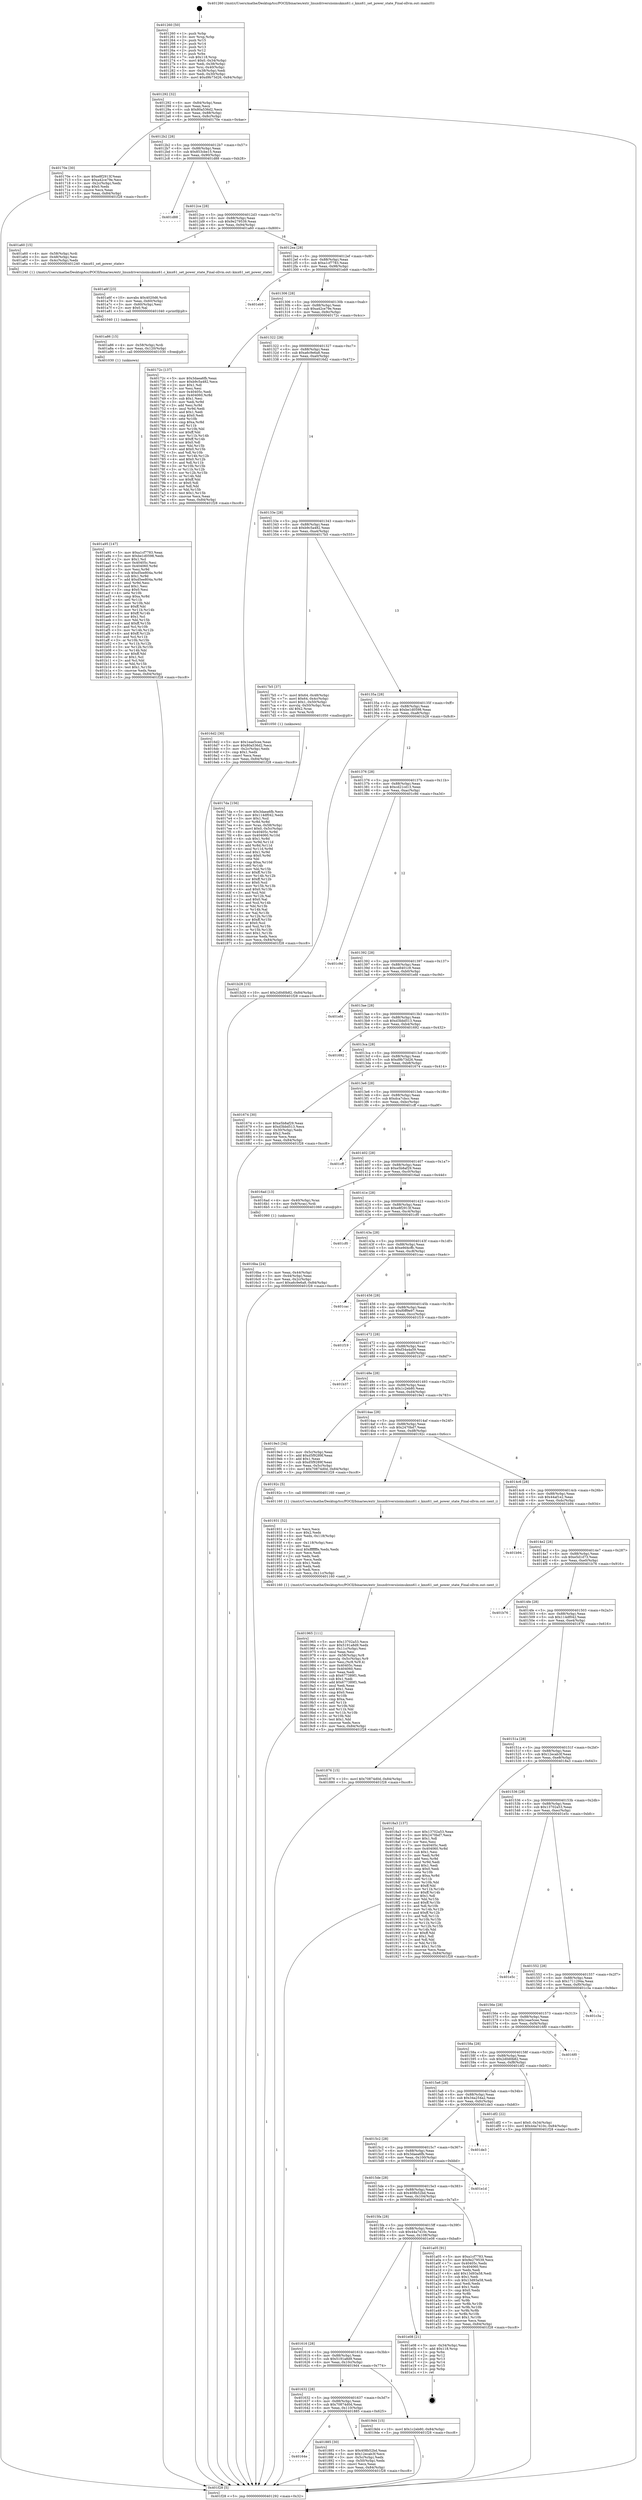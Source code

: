 digraph "0x401260" {
  label = "0x401260 (/mnt/c/Users/mathe/Desktop/tcc/POCII/binaries/extr_linuxdriversiioimukmx61.c_kmx61_set_power_state_Final-ollvm.out::main(0))"
  labelloc = "t"
  node[shape=record]

  Entry [label="",width=0.3,height=0.3,shape=circle,fillcolor=black,style=filled]
  "0x401292" [label="{
     0x401292 [32]\l
     | [instrs]\l
     &nbsp;&nbsp;0x401292 \<+6\>: mov -0x84(%rbp),%eax\l
     &nbsp;&nbsp;0x401298 \<+2\>: mov %eax,%ecx\l
     &nbsp;&nbsp;0x40129a \<+6\>: sub $0x80a536d2,%ecx\l
     &nbsp;&nbsp;0x4012a0 \<+6\>: mov %eax,-0x88(%rbp)\l
     &nbsp;&nbsp;0x4012a6 \<+6\>: mov %ecx,-0x8c(%rbp)\l
     &nbsp;&nbsp;0x4012ac \<+6\>: je 000000000040170e \<main+0x4ae\>\l
  }"]
  "0x40170e" [label="{
     0x40170e [30]\l
     | [instrs]\l
     &nbsp;&nbsp;0x40170e \<+5\>: mov $0xe8f2913f,%eax\l
     &nbsp;&nbsp;0x401713 \<+5\>: mov $0xa42ce79e,%ecx\l
     &nbsp;&nbsp;0x401718 \<+3\>: mov -0x2c(%rbp),%edx\l
     &nbsp;&nbsp;0x40171b \<+3\>: cmp $0x0,%edx\l
     &nbsp;&nbsp;0x40171e \<+3\>: cmove %ecx,%eax\l
     &nbsp;&nbsp;0x401721 \<+6\>: mov %eax,-0x84(%rbp)\l
     &nbsp;&nbsp;0x401727 \<+5\>: jmp 0000000000401f28 \<main+0xcc8\>\l
  }"]
  "0x4012b2" [label="{
     0x4012b2 [28]\l
     | [instrs]\l
     &nbsp;&nbsp;0x4012b2 \<+5\>: jmp 00000000004012b7 \<main+0x57\>\l
     &nbsp;&nbsp;0x4012b7 \<+6\>: mov -0x88(%rbp),%eax\l
     &nbsp;&nbsp;0x4012bd \<+5\>: sub $0x853cbe15,%eax\l
     &nbsp;&nbsp;0x4012c2 \<+6\>: mov %eax,-0x90(%rbp)\l
     &nbsp;&nbsp;0x4012c8 \<+6\>: je 0000000000401d88 \<main+0xb28\>\l
  }"]
  Exit [label="",width=0.3,height=0.3,shape=circle,fillcolor=black,style=filled,peripheries=2]
  "0x401d88" [label="{
     0x401d88\l
  }", style=dashed]
  "0x4012ce" [label="{
     0x4012ce [28]\l
     | [instrs]\l
     &nbsp;&nbsp;0x4012ce \<+5\>: jmp 00000000004012d3 \<main+0x73\>\l
     &nbsp;&nbsp;0x4012d3 \<+6\>: mov -0x88(%rbp),%eax\l
     &nbsp;&nbsp;0x4012d9 \<+5\>: sub $0x9e279539,%eax\l
     &nbsp;&nbsp;0x4012de \<+6\>: mov %eax,-0x94(%rbp)\l
     &nbsp;&nbsp;0x4012e4 \<+6\>: je 0000000000401a60 \<main+0x800\>\l
  }"]
  "0x401a95" [label="{
     0x401a95 [147]\l
     | [instrs]\l
     &nbsp;&nbsp;0x401a95 \<+5\>: mov $0xa1cf7783,%eax\l
     &nbsp;&nbsp;0x401a9a \<+5\>: mov $0xbe1d0598,%edx\l
     &nbsp;&nbsp;0x401a9f \<+2\>: mov $0x1,%cl\l
     &nbsp;&nbsp;0x401aa1 \<+7\>: mov 0x40405c,%esi\l
     &nbsp;&nbsp;0x401aa8 \<+8\>: mov 0x404060,%r8d\l
     &nbsp;&nbsp;0x401ab0 \<+3\>: mov %esi,%r9d\l
     &nbsp;&nbsp;0x401ab3 \<+7\>: sub $0xd5ee804a,%r9d\l
     &nbsp;&nbsp;0x401aba \<+4\>: sub $0x1,%r9d\l
     &nbsp;&nbsp;0x401abe \<+7\>: add $0xd5ee804a,%r9d\l
     &nbsp;&nbsp;0x401ac5 \<+4\>: imul %r9d,%esi\l
     &nbsp;&nbsp;0x401ac9 \<+3\>: and $0x1,%esi\l
     &nbsp;&nbsp;0x401acc \<+3\>: cmp $0x0,%esi\l
     &nbsp;&nbsp;0x401acf \<+4\>: sete %r10b\l
     &nbsp;&nbsp;0x401ad3 \<+4\>: cmp $0xa,%r8d\l
     &nbsp;&nbsp;0x401ad7 \<+4\>: setl %r11b\l
     &nbsp;&nbsp;0x401adb \<+3\>: mov %r10b,%bl\l
     &nbsp;&nbsp;0x401ade \<+3\>: xor $0xff,%bl\l
     &nbsp;&nbsp;0x401ae1 \<+3\>: mov %r11b,%r14b\l
     &nbsp;&nbsp;0x401ae4 \<+4\>: xor $0xff,%r14b\l
     &nbsp;&nbsp;0x401ae8 \<+3\>: xor $0x1,%cl\l
     &nbsp;&nbsp;0x401aeb \<+3\>: mov %bl,%r15b\l
     &nbsp;&nbsp;0x401aee \<+4\>: and $0xff,%r15b\l
     &nbsp;&nbsp;0x401af2 \<+3\>: and %cl,%r10b\l
     &nbsp;&nbsp;0x401af5 \<+3\>: mov %r14b,%r12b\l
     &nbsp;&nbsp;0x401af8 \<+4\>: and $0xff,%r12b\l
     &nbsp;&nbsp;0x401afc \<+3\>: and %cl,%r11b\l
     &nbsp;&nbsp;0x401aff \<+3\>: or %r10b,%r15b\l
     &nbsp;&nbsp;0x401b02 \<+3\>: or %r11b,%r12b\l
     &nbsp;&nbsp;0x401b05 \<+3\>: xor %r12b,%r15b\l
     &nbsp;&nbsp;0x401b08 \<+3\>: or %r14b,%bl\l
     &nbsp;&nbsp;0x401b0b \<+3\>: xor $0xff,%bl\l
     &nbsp;&nbsp;0x401b0e \<+3\>: or $0x1,%cl\l
     &nbsp;&nbsp;0x401b11 \<+2\>: and %cl,%bl\l
     &nbsp;&nbsp;0x401b13 \<+3\>: or %bl,%r15b\l
     &nbsp;&nbsp;0x401b16 \<+4\>: test $0x1,%r15b\l
     &nbsp;&nbsp;0x401b1a \<+3\>: cmovne %edx,%eax\l
     &nbsp;&nbsp;0x401b1d \<+6\>: mov %eax,-0x84(%rbp)\l
     &nbsp;&nbsp;0x401b23 \<+5\>: jmp 0000000000401f28 \<main+0xcc8\>\l
  }"]
  "0x401a60" [label="{
     0x401a60 [15]\l
     | [instrs]\l
     &nbsp;&nbsp;0x401a60 \<+4\>: mov -0x58(%rbp),%rdi\l
     &nbsp;&nbsp;0x401a64 \<+3\>: mov -0x48(%rbp),%esi\l
     &nbsp;&nbsp;0x401a67 \<+3\>: mov -0x4c(%rbp),%edx\l
     &nbsp;&nbsp;0x401a6a \<+5\>: call 0000000000401240 \<kmx61_set_power_state\>\l
     | [calls]\l
     &nbsp;&nbsp;0x401240 \{1\} (/mnt/c/Users/mathe/Desktop/tcc/POCII/binaries/extr_linuxdriversiioimukmx61.c_kmx61_set_power_state_Final-ollvm.out::kmx61_set_power_state)\l
  }"]
  "0x4012ea" [label="{
     0x4012ea [28]\l
     | [instrs]\l
     &nbsp;&nbsp;0x4012ea \<+5\>: jmp 00000000004012ef \<main+0x8f\>\l
     &nbsp;&nbsp;0x4012ef \<+6\>: mov -0x88(%rbp),%eax\l
     &nbsp;&nbsp;0x4012f5 \<+5\>: sub $0xa1cf7783,%eax\l
     &nbsp;&nbsp;0x4012fa \<+6\>: mov %eax,-0x98(%rbp)\l
     &nbsp;&nbsp;0x401300 \<+6\>: je 0000000000401eb9 \<main+0xc59\>\l
  }"]
  "0x401a86" [label="{
     0x401a86 [15]\l
     | [instrs]\l
     &nbsp;&nbsp;0x401a86 \<+4\>: mov -0x58(%rbp),%rdi\l
     &nbsp;&nbsp;0x401a8a \<+6\>: mov %eax,-0x120(%rbp)\l
     &nbsp;&nbsp;0x401a90 \<+5\>: call 0000000000401030 \<free@plt\>\l
     | [calls]\l
     &nbsp;&nbsp;0x401030 \{1\} (unknown)\l
  }"]
  "0x401eb9" [label="{
     0x401eb9\l
  }", style=dashed]
  "0x401306" [label="{
     0x401306 [28]\l
     | [instrs]\l
     &nbsp;&nbsp;0x401306 \<+5\>: jmp 000000000040130b \<main+0xab\>\l
     &nbsp;&nbsp;0x40130b \<+6\>: mov -0x88(%rbp),%eax\l
     &nbsp;&nbsp;0x401311 \<+5\>: sub $0xa42ce79e,%eax\l
     &nbsp;&nbsp;0x401316 \<+6\>: mov %eax,-0x9c(%rbp)\l
     &nbsp;&nbsp;0x40131c \<+6\>: je 000000000040172c \<main+0x4cc\>\l
  }"]
  "0x401a6f" [label="{
     0x401a6f [23]\l
     | [instrs]\l
     &nbsp;&nbsp;0x401a6f \<+10\>: movabs $0x4020d6,%rdi\l
     &nbsp;&nbsp;0x401a79 \<+3\>: mov %eax,-0x60(%rbp)\l
     &nbsp;&nbsp;0x401a7c \<+3\>: mov -0x60(%rbp),%esi\l
     &nbsp;&nbsp;0x401a7f \<+2\>: mov $0x0,%al\l
     &nbsp;&nbsp;0x401a81 \<+5\>: call 0000000000401040 \<printf@plt\>\l
     | [calls]\l
     &nbsp;&nbsp;0x401040 \{1\} (unknown)\l
  }"]
  "0x40172c" [label="{
     0x40172c [137]\l
     | [instrs]\l
     &nbsp;&nbsp;0x40172c \<+5\>: mov $0x3daea6fb,%eax\l
     &nbsp;&nbsp;0x401731 \<+5\>: mov $0xb9c5a482,%ecx\l
     &nbsp;&nbsp;0x401736 \<+2\>: mov $0x1,%dl\l
     &nbsp;&nbsp;0x401738 \<+2\>: xor %esi,%esi\l
     &nbsp;&nbsp;0x40173a \<+7\>: mov 0x40405c,%edi\l
     &nbsp;&nbsp;0x401741 \<+8\>: mov 0x404060,%r8d\l
     &nbsp;&nbsp;0x401749 \<+3\>: sub $0x1,%esi\l
     &nbsp;&nbsp;0x40174c \<+3\>: mov %edi,%r9d\l
     &nbsp;&nbsp;0x40174f \<+3\>: add %esi,%r9d\l
     &nbsp;&nbsp;0x401752 \<+4\>: imul %r9d,%edi\l
     &nbsp;&nbsp;0x401756 \<+3\>: and $0x1,%edi\l
     &nbsp;&nbsp;0x401759 \<+3\>: cmp $0x0,%edi\l
     &nbsp;&nbsp;0x40175c \<+4\>: sete %r10b\l
     &nbsp;&nbsp;0x401760 \<+4\>: cmp $0xa,%r8d\l
     &nbsp;&nbsp;0x401764 \<+4\>: setl %r11b\l
     &nbsp;&nbsp;0x401768 \<+3\>: mov %r10b,%bl\l
     &nbsp;&nbsp;0x40176b \<+3\>: xor $0xff,%bl\l
     &nbsp;&nbsp;0x40176e \<+3\>: mov %r11b,%r14b\l
     &nbsp;&nbsp;0x401771 \<+4\>: xor $0xff,%r14b\l
     &nbsp;&nbsp;0x401775 \<+3\>: xor $0x0,%dl\l
     &nbsp;&nbsp;0x401778 \<+3\>: mov %bl,%r15b\l
     &nbsp;&nbsp;0x40177b \<+4\>: and $0x0,%r15b\l
     &nbsp;&nbsp;0x40177f \<+3\>: and %dl,%r10b\l
     &nbsp;&nbsp;0x401782 \<+3\>: mov %r14b,%r12b\l
     &nbsp;&nbsp;0x401785 \<+4\>: and $0x0,%r12b\l
     &nbsp;&nbsp;0x401789 \<+3\>: and %dl,%r11b\l
     &nbsp;&nbsp;0x40178c \<+3\>: or %r10b,%r15b\l
     &nbsp;&nbsp;0x40178f \<+3\>: or %r11b,%r12b\l
     &nbsp;&nbsp;0x401792 \<+3\>: xor %r12b,%r15b\l
     &nbsp;&nbsp;0x401795 \<+3\>: or %r14b,%bl\l
     &nbsp;&nbsp;0x401798 \<+3\>: xor $0xff,%bl\l
     &nbsp;&nbsp;0x40179b \<+3\>: or $0x0,%dl\l
     &nbsp;&nbsp;0x40179e \<+2\>: and %dl,%bl\l
     &nbsp;&nbsp;0x4017a0 \<+3\>: or %bl,%r15b\l
     &nbsp;&nbsp;0x4017a3 \<+4\>: test $0x1,%r15b\l
     &nbsp;&nbsp;0x4017a7 \<+3\>: cmovne %ecx,%eax\l
     &nbsp;&nbsp;0x4017aa \<+6\>: mov %eax,-0x84(%rbp)\l
     &nbsp;&nbsp;0x4017b0 \<+5\>: jmp 0000000000401f28 \<main+0xcc8\>\l
  }"]
  "0x401322" [label="{
     0x401322 [28]\l
     | [instrs]\l
     &nbsp;&nbsp;0x401322 \<+5\>: jmp 0000000000401327 \<main+0xc7\>\l
     &nbsp;&nbsp;0x401327 \<+6\>: mov -0x88(%rbp),%eax\l
     &nbsp;&nbsp;0x40132d \<+5\>: sub $0xa6c9e6a8,%eax\l
     &nbsp;&nbsp;0x401332 \<+6\>: mov %eax,-0xa0(%rbp)\l
     &nbsp;&nbsp;0x401338 \<+6\>: je 00000000004016d2 \<main+0x472\>\l
  }"]
  "0x401965" [label="{
     0x401965 [111]\l
     | [instrs]\l
     &nbsp;&nbsp;0x401965 \<+5\>: mov $0x13702a53,%ecx\l
     &nbsp;&nbsp;0x40196a \<+5\>: mov $0x5191a8d9,%edx\l
     &nbsp;&nbsp;0x40196f \<+6\>: mov -0x11c(%rbp),%esi\l
     &nbsp;&nbsp;0x401975 \<+3\>: imul %eax,%esi\l
     &nbsp;&nbsp;0x401978 \<+4\>: mov -0x58(%rbp),%r8\l
     &nbsp;&nbsp;0x40197c \<+4\>: movslq -0x5c(%rbp),%r9\l
     &nbsp;&nbsp;0x401980 \<+4\>: mov %esi,(%r8,%r9,4)\l
     &nbsp;&nbsp;0x401984 \<+7\>: mov 0x40405c,%eax\l
     &nbsp;&nbsp;0x40198b \<+7\>: mov 0x404060,%esi\l
     &nbsp;&nbsp;0x401992 \<+2\>: mov %eax,%edi\l
     &nbsp;&nbsp;0x401994 \<+6\>: sub $0x677389f1,%edi\l
     &nbsp;&nbsp;0x40199a \<+3\>: sub $0x1,%edi\l
     &nbsp;&nbsp;0x40199d \<+6\>: add $0x677389f1,%edi\l
     &nbsp;&nbsp;0x4019a3 \<+3\>: imul %edi,%eax\l
     &nbsp;&nbsp;0x4019a6 \<+3\>: and $0x1,%eax\l
     &nbsp;&nbsp;0x4019a9 \<+3\>: cmp $0x0,%eax\l
     &nbsp;&nbsp;0x4019ac \<+4\>: sete %r10b\l
     &nbsp;&nbsp;0x4019b0 \<+3\>: cmp $0xa,%esi\l
     &nbsp;&nbsp;0x4019b3 \<+4\>: setl %r11b\l
     &nbsp;&nbsp;0x4019b7 \<+3\>: mov %r10b,%bl\l
     &nbsp;&nbsp;0x4019ba \<+3\>: and %r11b,%bl\l
     &nbsp;&nbsp;0x4019bd \<+3\>: xor %r11b,%r10b\l
     &nbsp;&nbsp;0x4019c0 \<+3\>: or %r10b,%bl\l
     &nbsp;&nbsp;0x4019c3 \<+3\>: test $0x1,%bl\l
     &nbsp;&nbsp;0x4019c6 \<+3\>: cmovne %edx,%ecx\l
     &nbsp;&nbsp;0x4019c9 \<+6\>: mov %ecx,-0x84(%rbp)\l
     &nbsp;&nbsp;0x4019cf \<+5\>: jmp 0000000000401f28 \<main+0xcc8\>\l
  }"]
  "0x4016d2" [label="{
     0x4016d2 [30]\l
     | [instrs]\l
     &nbsp;&nbsp;0x4016d2 \<+5\>: mov $0x1eae5cee,%eax\l
     &nbsp;&nbsp;0x4016d7 \<+5\>: mov $0x80a536d2,%ecx\l
     &nbsp;&nbsp;0x4016dc \<+3\>: mov -0x2c(%rbp),%edx\l
     &nbsp;&nbsp;0x4016df \<+3\>: cmp $0x1,%edx\l
     &nbsp;&nbsp;0x4016e2 \<+3\>: cmovl %ecx,%eax\l
     &nbsp;&nbsp;0x4016e5 \<+6\>: mov %eax,-0x84(%rbp)\l
     &nbsp;&nbsp;0x4016eb \<+5\>: jmp 0000000000401f28 \<main+0xcc8\>\l
  }"]
  "0x40133e" [label="{
     0x40133e [28]\l
     | [instrs]\l
     &nbsp;&nbsp;0x40133e \<+5\>: jmp 0000000000401343 \<main+0xe3\>\l
     &nbsp;&nbsp;0x401343 \<+6\>: mov -0x88(%rbp),%eax\l
     &nbsp;&nbsp;0x401349 \<+5\>: sub $0xb9c5a482,%eax\l
     &nbsp;&nbsp;0x40134e \<+6\>: mov %eax,-0xa4(%rbp)\l
     &nbsp;&nbsp;0x401354 \<+6\>: je 00000000004017b5 \<main+0x555\>\l
  }"]
  "0x401931" [label="{
     0x401931 [52]\l
     | [instrs]\l
     &nbsp;&nbsp;0x401931 \<+2\>: xor %ecx,%ecx\l
     &nbsp;&nbsp;0x401933 \<+5\>: mov $0x2,%edx\l
     &nbsp;&nbsp;0x401938 \<+6\>: mov %edx,-0x118(%rbp)\l
     &nbsp;&nbsp;0x40193e \<+1\>: cltd\l
     &nbsp;&nbsp;0x40193f \<+6\>: mov -0x118(%rbp),%esi\l
     &nbsp;&nbsp;0x401945 \<+2\>: idiv %esi\l
     &nbsp;&nbsp;0x401947 \<+6\>: imul $0xfffffffe,%edx,%edx\l
     &nbsp;&nbsp;0x40194d \<+2\>: mov %ecx,%edi\l
     &nbsp;&nbsp;0x40194f \<+2\>: sub %edx,%edi\l
     &nbsp;&nbsp;0x401951 \<+2\>: mov %ecx,%edx\l
     &nbsp;&nbsp;0x401953 \<+3\>: sub $0x1,%edx\l
     &nbsp;&nbsp;0x401956 \<+2\>: add %edx,%edi\l
     &nbsp;&nbsp;0x401958 \<+2\>: sub %edi,%ecx\l
     &nbsp;&nbsp;0x40195a \<+6\>: mov %ecx,-0x11c(%rbp)\l
     &nbsp;&nbsp;0x401960 \<+5\>: call 0000000000401160 \<next_i\>\l
     | [calls]\l
     &nbsp;&nbsp;0x401160 \{1\} (/mnt/c/Users/mathe/Desktop/tcc/POCII/binaries/extr_linuxdriversiioimukmx61.c_kmx61_set_power_state_Final-ollvm.out::next_i)\l
  }"]
  "0x4017b5" [label="{
     0x4017b5 [37]\l
     | [instrs]\l
     &nbsp;&nbsp;0x4017b5 \<+7\>: movl $0x64,-0x48(%rbp)\l
     &nbsp;&nbsp;0x4017bc \<+7\>: movl $0x64,-0x4c(%rbp)\l
     &nbsp;&nbsp;0x4017c3 \<+7\>: movl $0x1,-0x50(%rbp)\l
     &nbsp;&nbsp;0x4017ca \<+4\>: movslq -0x50(%rbp),%rax\l
     &nbsp;&nbsp;0x4017ce \<+4\>: shl $0x2,%rax\l
     &nbsp;&nbsp;0x4017d2 \<+3\>: mov %rax,%rdi\l
     &nbsp;&nbsp;0x4017d5 \<+5\>: call 0000000000401050 \<malloc@plt\>\l
     | [calls]\l
     &nbsp;&nbsp;0x401050 \{1\} (unknown)\l
  }"]
  "0x40135a" [label="{
     0x40135a [28]\l
     | [instrs]\l
     &nbsp;&nbsp;0x40135a \<+5\>: jmp 000000000040135f \<main+0xff\>\l
     &nbsp;&nbsp;0x40135f \<+6\>: mov -0x88(%rbp),%eax\l
     &nbsp;&nbsp;0x401365 \<+5\>: sub $0xbe1d0598,%eax\l
     &nbsp;&nbsp;0x40136a \<+6\>: mov %eax,-0xa8(%rbp)\l
     &nbsp;&nbsp;0x401370 \<+6\>: je 0000000000401b28 \<main+0x8c8\>\l
  }"]
  "0x40164e" [label="{
     0x40164e\l
  }", style=dashed]
  "0x401b28" [label="{
     0x401b28 [15]\l
     | [instrs]\l
     &nbsp;&nbsp;0x401b28 \<+10\>: movl $0x2d0d0b82,-0x84(%rbp)\l
     &nbsp;&nbsp;0x401b32 \<+5\>: jmp 0000000000401f28 \<main+0xcc8\>\l
  }"]
  "0x401376" [label="{
     0x401376 [28]\l
     | [instrs]\l
     &nbsp;&nbsp;0x401376 \<+5\>: jmp 000000000040137b \<main+0x11b\>\l
     &nbsp;&nbsp;0x40137b \<+6\>: mov -0x88(%rbp),%eax\l
     &nbsp;&nbsp;0x401381 \<+5\>: sub $0xcd21cd13,%eax\l
     &nbsp;&nbsp;0x401386 \<+6\>: mov %eax,-0xac(%rbp)\l
     &nbsp;&nbsp;0x40138c \<+6\>: je 0000000000401c9d \<main+0xa3d\>\l
  }"]
  "0x401885" [label="{
     0x401885 [30]\l
     | [instrs]\l
     &nbsp;&nbsp;0x401885 \<+5\>: mov $0x408b52bd,%eax\l
     &nbsp;&nbsp;0x40188a \<+5\>: mov $0x12ecab3f,%ecx\l
     &nbsp;&nbsp;0x40188f \<+3\>: mov -0x5c(%rbp),%edx\l
     &nbsp;&nbsp;0x401892 \<+3\>: cmp -0x50(%rbp),%edx\l
     &nbsp;&nbsp;0x401895 \<+3\>: cmovl %ecx,%eax\l
     &nbsp;&nbsp;0x401898 \<+6\>: mov %eax,-0x84(%rbp)\l
     &nbsp;&nbsp;0x40189e \<+5\>: jmp 0000000000401f28 \<main+0xcc8\>\l
  }"]
  "0x401c9d" [label="{
     0x401c9d\l
  }", style=dashed]
  "0x401392" [label="{
     0x401392 [28]\l
     | [instrs]\l
     &nbsp;&nbsp;0x401392 \<+5\>: jmp 0000000000401397 \<main+0x137\>\l
     &nbsp;&nbsp;0x401397 \<+6\>: mov -0x88(%rbp),%eax\l
     &nbsp;&nbsp;0x40139d \<+5\>: sub $0xce8401c9,%eax\l
     &nbsp;&nbsp;0x4013a2 \<+6\>: mov %eax,-0xb0(%rbp)\l
     &nbsp;&nbsp;0x4013a8 \<+6\>: je 0000000000401efd \<main+0xc9d\>\l
  }"]
  "0x401632" [label="{
     0x401632 [28]\l
     | [instrs]\l
     &nbsp;&nbsp;0x401632 \<+5\>: jmp 0000000000401637 \<main+0x3d7\>\l
     &nbsp;&nbsp;0x401637 \<+6\>: mov -0x88(%rbp),%eax\l
     &nbsp;&nbsp;0x40163d \<+5\>: sub $0x70874d0d,%eax\l
     &nbsp;&nbsp;0x401642 \<+6\>: mov %eax,-0x110(%rbp)\l
     &nbsp;&nbsp;0x401648 \<+6\>: je 0000000000401885 \<main+0x625\>\l
  }"]
  "0x401efd" [label="{
     0x401efd\l
  }", style=dashed]
  "0x4013ae" [label="{
     0x4013ae [28]\l
     | [instrs]\l
     &nbsp;&nbsp;0x4013ae \<+5\>: jmp 00000000004013b3 \<main+0x153\>\l
     &nbsp;&nbsp;0x4013b3 \<+6\>: mov -0x88(%rbp),%eax\l
     &nbsp;&nbsp;0x4013b9 \<+5\>: sub $0xd3bbd513,%eax\l
     &nbsp;&nbsp;0x4013be \<+6\>: mov %eax,-0xb4(%rbp)\l
     &nbsp;&nbsp;0x4013c4 \<+6\>: je 0000000000401692 \<main+0x432\>\l
  }"]
  "0x4019d4" [label="{
     0x4019d4 [15]\l
     | [instrs]\l
     &nbsp;&nbsp;0x4019d4 \<+10\>: movl $0x1c2eb80,-0x84(%rbp)\l
     &nbsp;&nbsp;0x4019de \<+5\>: jmp 0000000000401f28 \<main+0xcc8\>\l
  }"]
  "0x401692" [label="{
     0x401692\l
  }", style=dashed]
  "0x4013ca" [label="{
     0x4013ca [28]\l
     | [instrs]\l
     &nbsp;&nbsp;0x4013ca \<+5\>: jmp 00000000004013cf \<main+0x16f\>\l
     &nbsp;&nbsp;0x4013cf \<+6\>: mov -0x88(%rbp),%eax\l
     &nbsp;&nbsp;0x4013d5 \<+5\>: sub $0xd9b73d26,%eax\l
     &nbsp;&nbsp;0x4013da \<+6\>: mov %eax,-0xb8(%rbp)\l
     &nbsp;&nbsp;0x4013e0 \<+6\>: je 0000000000401674 \<main+0x414\>\l
  }"]
  "0x401616" [label="{
     0x401616 [28]\l
     | [instrs]\l
     &nbsp;&nbsp;0x401616 \<+5\>: jmp 000000000040161b \<main+0x3bb\>\l
     &nbsp;&nbsp;0x40161b \<+6\>: mov -0x88(%rbp),%eax\l
     &nbsp;&nbsp;0x401621 \<+5\>: sub $0x5191a8d9,%eax\l
     &nbsp;&nbsp;0x401626 \<+6\>: mov %eax,-0x10c(%rbp)\l
     &nbsp;&nbsp;0x40162c \<+6\>: je 00000000004019d4 \<main+0x774\>\l
  }"]
  "0x401674" [label="{
     0x401674 [30]\l
     | [instrs]\l
     &nbsp;&nbsp;0x401674 \<+5\>: mov $0xe5b8af29,%eax\l
     &nbsp;&nbsp;0x401679 \<+5\>: mov $0xd3bbd513,%ecx\l
     &nbsp;&nbsp;0x40167e \<+3\>: mov -0x30(%rbp),%edx\l
     &nbsp;&nbsp;0x401681 \<+3\>: cmp $0x2,%edx\l
     &nbsp;&nbsp;0x401684 \<+3\>: cmovne %ecx,%eax\l
     &nbsp;&nbsp;0x401687 \<+6\>: mov %eax,-0x84(%rbp)\l
     &nbsp;&nbsp;0x40168d \<+5\>: jmp 0000000000401f28 \<main+0xcc8\>\l
  }"]
  "0x4013e6" [label="{
     0x4013e6 [28]\l
     | [instrs]\l
     &nbsp;&nbsp;0x4013e6 \<+5\>: jmp 00000000004013eb \<main+0x18b\>\l
     &nbsp;&nbsp;0x4013eb \<+6\>: mov -0x88(%rbp),%eax\l
     &nbsp;&nbsp;0x4013f1 \<+5\>: sub $0xdca7cbcc,%eax\l
     &nbsp;&nbsp;0x4013f6 \<+6\>: mov %eax,-0xbc(%rbp)\l
     &nbsp;&nbsp;0x4013fc \<+6\>: je 0000000000401cff \<main+0xa9f\>\l
  }"]
  "0x401f28" [label="{
     0x401f28 [5]\l
     | [instrs]\l
     &nbsp;&nbsp;0x401f28 \<+5\>: jmp 0000000000401292 \<main+0x32\>\l
  }"]
  "0x401260" [label="{
     0x401260 [50]\l
     | [instrs]\l
     &nbsp;&nbsp;0x401260 \<+1\>: push %rbp\l
     &nbsp;&nbsp;0x401261 \<+3\>: mov %rsp,%rbp\l
     &nbsp;&nbsp;0x401264 \<+2\>: push %r15\l
     &nbsp;&nbsp;0x401266 \<+2\>: push %r14\l
     &nbsp;&nbsp;0x401268 \<+2\>: push %r13\l
     &nbsp;&nbsp;0x40126a \<+2\>: push %r12\l
     &nbsp;&nbsp;0x40126c \<+1\>: push %rbx\l
     &nbsp;&nbsp;0x40126d \<+7\>: sub $0x118,%rsp\l
     &nbsp;&nbsp;0x401274 \<+7\>: movl $0x0,-0x34(%rbp)\l
     &nbsp;&nbsp;0x40127b \<+3\>: mov %edi,-0x38(%rbp)\l
     &nbsp;&nbsp;0x40127e \<+4\>: mov %rsi,-0x40(%rbp)\l
     &nbsp;&nbsp;0x401282 \<+3\>: mov -0x38(%rbp),%edi\l
     &nbsp;&nbsp;0x401285 \<+3\>: mov %edi,-0x30(%rbp)\l
     &nbsp;&nbsp;0x401288 \<+10\>: movl $0xd9b73d26,-0x84(%rbp)\l
  }"]
  "0x401e08" [label="{
     0x401e08 [21]\l
     | [instrs]\l
     &nbsp;&nbsp;0x401e08 \<+3\>: mov -0x34(%rbp),%eax\l
     &nbsp;&nbsp;0x401e0b \<+7\>: add $0x118,%rsp\l
     &nbsp;&nbsp;0x401e12 \<+1\>: pop %rbx\l
     &nbsp;&nbsp;0x401e13 \<+2\>: pop %r12\l
     &nbsp;&nbsp;0x401e15 \<+2\>: pop %r13\l
     &nbsp;&nbsp;0x401e17 \<+2\>: pop %r14\l
     &nbsp;&nbsp;0x401e19 \<+2\>: pop %r15\l
     &nbsp;&nbsp;0x401e1b \<+1\>: pop %rbp\l
     &nbsp;&nbsp;0x401e1c \<+1\>: ret\l
  }"]
  "0x401cff" [label="{
     0x401cff\l
  }", style=dashed]
  "0x401402" [label="{
     0x401402 [28]\l
     | [instrs]\l
     &nbsp;&nbsp;0x401402 \<+5\>: jmp 0000000000401407 \<main+0x1a7\>\l
     &nbsp;&nbsp;0x401407 \<+6\>: mov -0x88(%rbp),%eax\l
     &nbsp;&nbsp;0x40140d \<+5\>: sub $0xe5b8af29,%eax\l
     &nbsp;&nbsp;0x401412 \<+6\>: mov %eax,-0xc0(%rbp)\l
     &nbsp;&nbsp;0x401418 \<+6\>: je 00000000004016ad \<main+0x44d\>\l
  }"]
  "0x4015fa" [label="{
     0x4015fa [28]\l
     | [instrs]\l
     &nbsp;&nbsp;0x4015fa \<+5\>: jmp 00000000004015ff \<main+0x39f\>\l
     &nbsp;&nbsp;0x4015ff \<+6\>: mov -0x88(%rbp),%eax\l
     &nbsp;&nbsp;0x401605 \<+5\>: sub $0x44a7410c,%eax\l
     &nbsp;&nbsp;0x40160a \<+6\>: mov %eax,-0x108(%rbp)\l
     &nbsp;&nbsp;0x401610 \<+6\>: je 0000000000401e08 \<main+0xba8\>\l
  }"]
  "0x4016ad" [label="{
     0x4016ad [13]\l
     | [instrs]\l
     &nbsp;&nbsp;0x4016ad \<+4\>: mov -0x40(%rbp),%rax\l
     &nbsp;&nbsp;0x4016b1 \<+4\>: mov 0x8(%rax),%rdi\l
     &nbsp;&nbsp;0x4016b5 \<+5\>: call 0000000000401060 \<atoi@plt\>\l
     | [calls]\l
     &nbsp;&nbsp;0x401060 \{1\} (unknown)\l
  }"]
  "0x40141e" [label="{
     0x40141e [28]\l
     | [instrs]\l
     &nbsp;&nbsp;0x40141e \<+5\>: jmp 0000000000401423 \<main+0x1c3\>\l
     &nbsp;&nbsp;0x401423 \<+6\>: mov -0x88(%rbp),%eax\l
     &nbsp;&nbsp;0x401429 \<+5\>: sub $0xe8f2913f,%eax\l
     &nbsp;&nbsp;0x40142e \<+6\>: mov %eax,-0xc4(%rbp)\l
     &nbsp;&nbsp;0x401434 \<+6\>: je 0000000000401cf0 \<main+0xa90\>\l
  }"]
  "0x4016ba" [label="{
     0x4016ba [24]\l
     | [instrs]\l
     &nbsp;&nbsp;0x4016ba \<+3\>: mov %eax,-0x44(%rbp)\l
     &nbsp;&nbsp;0x4016bd \<+3\>: mov -0x44(%rbp),%eax\l
     &nbsp;&nbsp;0x4016c0 \<+3\>: mov %eax,-0x2c(%rbp)\l
     &nbsp;&nbsp;0x4016c3 \<+10\>: movl $0xa6c9e6a8,-0x84(%rbp)\l
     &nbsp;&nbsp;0x4016cd \<+5\>: jmp 0000000000401f28 \<main+0xcc8\>\l
  }"]
  "0x4017da" [label="{
     0x4017da [156]\l
     | [instrs]\l
     &nbsp;&nbsp;0x4017da \<+5\>: mov $0x3daea6fb,%ecx\l
     &nbsp;&nbsp;0x4017df \<+5\>: mov $0x114df042,%edx\l
     &nbsp;&nbsp;0x4017e4 \<+3\>: mov $0x1,%sil\l
     &nbsp;&nbsp;0x4017e7 \<+3\>: xor %r8d,%r8d\l
     &nbsp;&nbsp;0x4017ea \<+4\>: mov %rax,-0x58(%rbp)\l
     &nbsp;&nbsp;0x4017ee \<+7\>: movl $0x0,-0x5c(%rbp)\l
     &nbsp;&nbsp;0x4017f5 \<+8\>: mov 0x40405c,%r9d\l
     &nbsp;&nbsp;0x4017fd \<+8\>: mov 0x404060,%r10d\l
     &nbsp;&nbsp;0x401805 \<+4\>: sub $0x1,%r8d\l
     &nbsp;&nbsp;0x401809 \<+3\>: mov %r9d,%r11d\l
     &nbsp;&nbsp;0x40180c \<+3\>: add %r8d,%r11d\l
     &nbsp;&nbsp;0x40180f \<+4\>: imul %r11d,%r9d\l
     &nbsp;&nbsp;0x401813 \<+4\>: and $0x1,%r9d\l
     &nbsp;&nbsp;0x401817 \<+4\>: cmp $0x0,%r9d\l
     &nbsp;&nbsp;0x40181b \<+3\>: sete %bl\l
     &nbsp;&nbsp;0x40181e \<+4\>: cmp $0xa,%r10d\l
     &nbsp;&nbsp;0x401822 \<+4\>: setl %r14b\l
     &nbsp;&nbsp;0x401826 \<+3\>: mov %bl,%r15b\l
     &nbsp;&nbsp;0x401829 \<+4\>: xor $0xff,%r15b\l
     &nbsp;&nbsp;0x40182d \<+3\>: mov %r14b,%r12b\l
     &nbsp;&nbsp;0x401830 \<+4\>: xor $0xff,%r12b\l
     &nbsp;&nbsp;0x401834 \<+4\>: xor $0x0,%sil\l
     &nbsp;&nbsp;0x401838 \<+3\>: mov %r15b,%r13b\l
     &nbsp;&nbsp;0x40183b \<+4\>: and $0x0,%r13b\l
     &nbsp;&nbsp;0x40183f \<+3\>: and %sil,%bl\l
     &nbsp;&nbsp;0x401842 \<+3\>: mov %r12b,%al\l
     &nbsp;&nbsp;0x401845 \<+2\>: and $0x0,%al\l
     &nbsp;&nbsp;0x401847 \<+3\>: and %sil,%r14b\l
     &nbsp;&nbsp;0x40184a \<+3\>: or %bl,%r13b\l
     &nbsp;&nbsp;0x40184d \<+3\>: or %r14b,%al\l
     &nbsp;&nbsp;0x401850 \<+3\>: xor %al,%r13b\l
     &nbsp;&nbsp;0x401853 \<+3\>: or %r12b,%r15b\l
     &nbsp;&nbsp;0x401856 \<+4\>: xor $0xff,%r15b\l
     &nbsp;&nbsp;0x40185a \<+4\>: or $0x0,%sil\l
     &nbsp;&nbsp;0x40185e \<+3\>: and %sil,%r15b\l
     &nbsp;&nbsp;0x401861 \<+3\>: or %r15b,%r13b\l
     &nbsp;&nbsp;0x401864 \<+4\>: test $0x1,%r13b\l
     &nbsp;&nbsp;0x401868 \<+3\>: cmovne %edx,%ecx\l
     &nbsp;&nbsp;0x40186b \<+6\>: mov %ecx,-0x84(%rbp)\l
     &nbsp;&nbsp;0x401871 \<+5\>: jmp 0000000000401f28 \<main+0xcc8\>\l
  }"]
  "0x401a05" [label="{
     0x401a05 [91]\l
     | [instrs]\l
     &nbsp;&nbsp;0x401a05 \<+5\>: mov $0xa1cf7783,%eax\l
     &nbsp;&nbsp;0x401a0a \<+5\>: mov $0x9e279539,%ecx\l
     &nbsp;&nbsp;0x401a0f \<+7\>: mov 0x40405c,%edx\l
     &nbsp;&nbsp;0x401a16 \<+7\>: mov 0x404060,%esi\l
     &nbsp;&nbsp;0x401a1d \<+2\>: mov %edx,%edi\l
     &nbsp;&nbsp;0x401a1f \<+6\>: add $0x13d93a58,%edi\l
     &nbsp;&nbsp;0x401a25 \<+3\>: sub $0x1,%edi\l
     &nbsp;&nbsp;0x401a28 \<+6\>: sub $0x13d93a58,%edi\l
     &nbsp;&nbsp;0x401a2e \<+3\>: imul %edi,%edx\l
     &nbsp;&nbsp;0x401a31 \<+3\>: and $0x1,%edx\l
     &nbsp;&nbsp;0x401a34 \<+3\>: cmp $0x0,%edx\l
     &nbsp;&nbsp;0x401a37 \<+4\>: sete %r8b\l
     &nbsp;&nbsp;0x401a3b \<+3\>: cmp $0xa,%esi\l
     &nbsp;&nbsp;0x401a3e \<+4\>: setl %r9b\l
     &nbsp;&nbsp;0x401a42 \<+3\>: mov %r8b,%r10b\l
     &nbsp;&nbsp;0x401a45 \<+3\>: and %r9b,%r10b\l
     &nbsp;&nbsp;0x401a48 \<+3\>: xor %r9b,%r8b\l
     &nbsp;&nbsp;0x401a4b \<+3\>: or %r8b,%r10b\l
     &nbsp;&nbsp;0x401a4e \<+4\>: test $0x1,%r10b\l
     &nbsp;&nbsp;0x401a52 \<+3\>: cmovne %ecx,%eax\l
     &nbsp;&nbsp;0x401a55 \<+6\>: mov %eax,-0x84(%rbp)\l
     &nbsp;&nbsp;0x401a5b \<+5\>: jmp 0000000000401f28 \<main+0xcc8\>\l
  }"]
  "0x401cf0" [label="{
     0x401cf0\l
  }", style=dashed]
  "0x40143a" [label="{
     0x40143a [28]\l
     | [instrs]\l
     &nbsp;&nbsp;0x40143a \<+5\>: jmp 000000000040143f \<main+0x1df\>\l
     &nbsp;&nbsp;0x40143f \<+6\>: mov -0x88(%rbp),%eax\l
     &nbsp;&nbsp;0x401445 \<+5\>: sub $0xe9d4cffc,%eax\l
     &nbsp;&nbsp;0x40144a \<+6\>: mov %eax,-0xc8(%rbp)\l
     &nbsp;&nbsp;0x401450 \<+6\>: je 0000000000401cac \<main+0xa4c\>\l
  }"]
  "0x4015de" [label="{
     0x4015de [28]\l
     | [instrs]\l
     &nbsp;&nbsp;0x4015de \<+5\>: jmp 00000000004015e3 \<main+0x383\>\l
     &nbsp;&nbsp;0x4015e3 \<+6\>: mov -0x88(%rbp),%eax\l
     &nbsp;&nbsp;0x4015e9 \<+5\>: sub $0x408b52bd,%eax\l
     &nbsp;&nbsp;0x4015ee \<+6\>: mov %eax,-0x104(%rbp)\l
     &nbsp;&nbsp;0x4015f4 \<+6\>: je 0000000000401a05 \<main+0x7a5\>\l
  }"]
  "0x401cac" [label="{
     0x401cac\l
  }", style=dashed]
  "0x401456" [label="{
     0x401456 [28]\l
     | [instrs]\l
     &nbsp;&nbsp;0x401456 \<+5\>: jmp 000000000040145b \<main+0x1fb\>\l
     &nbsp;&nbsp;0x40145b \<+6\>: mov -0x88(%rbp),%eax\l
     &nbsp;&nbsp;0x401461 \<+5\>: sub $0xf0ff9e97,%eax\l
     &nbsp;&nbsp;0x401466 \<+6\>: mov %eax,-0xcc(%rbp)\l
     &nbsp;&nbsp;0x40146c \<+6\>: je 0000000000401f19 \<main+0xcb9\>\l
  }"]
  "0x401e1d" [label="{
     0x401e1d\l
  }", style=dashed]
  "0x401f19" [label="{
     0x401f19\l
  }", style=dashed]
  "0x401472" [label="{
     0x401472 [28]\l
     | [instrs]\l
     &nbsp;&nbsp;0x401472 \<+5\>: jmp 0000000000401477 \<main+0x217\>\l
     &nbsp;&nbsp;0x401477 \<+6\>: mov -0x88(%rbp),%eax\l
     &nbsp;&nbsp;0x40147d \<+5\>: sub $0xf34a4a59,%eax\l
     &nbsp;&nbsp;0x401482 \<+6\>: mov %eax,-0xd0(%rbp)\l
     &nbsp;&nbsp;0x401488 \<+6\>: je 0000000000401b37 \<main+0x8d7\>\l
  }"]
  "0x4015c2" [label="{
     0x4015c2 [28]\l
     | [instrs]\l
     &nbsp;&nbsp;0x4015c2 \<+5\>: jmp 00000000004015c7 \<main+0x367\>\l
     &nbsp;&nbsp;0x4015c7 \<+6\>: mov -0x88(%rbp),%eax\l
     &nbsp;&nbsp;0x4015cd \<+5\>: sub $0x3daea6fb,%eax\l
     &nbsp;&nbsp;0x4015d2 \<+6\>: mov %eax,-0x100(%rbp)\l
     &nbsp;&nbsp;0x4015d8 \<+6\>: je 0000000000401e1d \<main+0xbbd\>\l
  }"]
  "0x401b37" [label="{
     0x401b37\l
  }", style=dashed]
  "0x40148e" [label="{
     0x40148e [28]\l
     | [instrs]\l
     &nbsp;&nbsp;0x40148e \<+5\>: jmp 0000000000401493 \<main+0x233\>\l
     &nbsp;&nbsp;0x401493 \<+6\>: mov -0x88(%rbp),%eax\l
     &nbsp;&nbsp;0x401499 \<+5\>: sub $0x1c2eb80,%eax\l
     &nbsp;&nbsp;0x40149e \<+6\>: mov %eax,-0xd4(%rbp)\l
     &nbsp;&nbsp;0x4014a4 \<+6\>: je 00000000004019e3 \<main+0x783\>\l
  }"]
  "0x401de3" [label="{
     0x401de3\l
  }", style=dashed]
  "0x4019e3" [label="{
     0x4019e3 [34]\l
     | [instrs]\l
     &nbsp;&nbsp;0x4019e3 \<+3\>: mov -0x5c(%rbp),%eax\l
     &nbsp;&nbsp;0x4019e6 \<+5\>: add $0xd5f9289f,%eax\l
     &nbsp;&nbsp;0x4019eb \<+3\>: add $0x1,%eax\l
     &nbsp;&nbsp;0x4019ee \<+5\>: sub $0xd5f9289f,%eax\l
     &nbsp;&nbsp;0x4019f3 \<+3\>: mov %eax,-0x5c(%rbp)\l
     &nbsp;&nbsp;0x4019f6 \<+10\>: movl $0x70874d0d,-0x84(%rbp)\l
     &nbsp;&nbsp;0x401a00 \<+5\>: jmp 0000000000401f28 \<main+0xcc8\>\l
  }"]
  "0x4014aa" [label="{
     0x4014aa [28]\l
     | [instrs]\l
     &nbsp;&nbsp;0x4014aa \<+5\>: jmp 00000000004014af \<main+0x24f\>\l
     &nbsp;&nbsp;0x4014af \<+6\>: mov -0x88(%rbp),%eax\l
     &nbsp;&nbsp;0x4014b5 \<+5\>: sub $0x2470bd7,%eax\l
     &nbsp;&nbsp;0x4014ba \<+6\>: mov %eax,-0xd8(%rbp)\l
     &nbsp;&nbsp;0x4014c0 \<+6\>: je 000000000040192c \<main+0x6cc\>\l
  }"]
  "0x4015a6" [label="{
     0x4015a6 [28]\l
     | [instrs]\l
     &nbsp;&nbsp;0x4015a6 \<+5\>: jmp 00000000004015ab \<main+0x34b\>\l
     &nbsp;&nbsp;0x4015ab \<+6\>: mov -0x88(%rbp),%eax\l
     &nbsp;&nbsp;0x4015b1 \<+5\>: sub $0x34a254a2,%eax\l
     &nbsp;&nbsp;0x4015b6 \<+6\>: mov %eax,-0xfc(%rbp)\l
     &nbsp;&nbsp;0x4015bc \<+6\>: je 0000000000401de3 \<main+0xb83\>\l
  }"]
  "0x40192c" [label="{
     0x40192c [5]\l
     | [instrs]\l
     &nbsp;&nbsp;0x40192c \<+5\>: call 0000000000401160 \<next_i\>\l
     | [calls]\l
     &nbsp;&nbsp;0x401160 \{1\} (/mnt/c/Users/mathe/Desktop/tcc/POCII/binaries/extr_linuxdriversiioimukmx61.c_kmx61_set_power_state_Final-ollvm.out::next_i)\l
  }"]
  "0x4014c6" [label="{
     0x4014c6 [28]\l
     | [instrs]\l
     &nbsp;&nbsp;0x4014c6 \<+5\>: jmp 00000000004014cb \<main+0x26b\>\l
     &nbsp;&nbsp;0x4014cb \<+6\>: mov -0x88(%rbp),%eax\l
     &nbsp;&nbsp;0x4014d1 \<+5\>: sub $0x44af1e2,%eax\l
     &nbsp;&nbsp;0x4014d6 \<+6\>: mov %eax,-0xdc(%rbp)\l
     &nbsp;&nbsp;0x4014dc \<+6\>: je 0000000000401b94 \<main+0x934\>\l
  }"]
  "0x401df2" [label="{
     0x401df2 [22]\l
     | [instrs]\l
     &nbsp;&nbsp;0x401df2 \<+7\>: movl $0x0,-0x34(%rbp)\l
     &nbsp;&nbsp;0x401df9 \<+10\>: movl $0x44a7410c,-0x84(%rbp)\l
     &nbsp;&nbsp;0x401e03 \<+5\>: jmp 0000000000401f28 \<main+0xcc8\>\l
  }"]
  "0x401b94" [label="{
     0x401b94\l
  }", style=dashed]
  "0x4014e2" [label="{
     0x4014e2 [28]\l
     | [instrs]\l
     &nbsp;&nbsp;0x4014e2 \<+5\>: jmp 00000000004014e7 \<main+0x287\>\l
     &nbsp;&nbsp;0x4014e7 \<+6\>: mov -0x88(%rbp),%eax\l
     &nbsp;&nbsp;0x4014ed \<+5\>: sub $0xe5d1d73,%eax\l
     &nbsp;&nbsp;0x4014f2 \<+6\>: mov %eax,-0xe0(%rbp)\l
     &nbsp;&nbsp;0x4014f8 \<+6\>: je 0000000000401b76 \<main+0x916\>\l
  }"]
  "0x40158a" [label="{
     0x40158a [28]\l
     | [instrs]\l
     &nbsp;&nbsp;0x40158a \<+5\>: jmp 000000000040158f \<main+0x32f\>\l
     &nbsp;&nbsp;0x40158f \<+6\>: mov -0x88(%rbp),%eax\l
     &nbsp;&nbsp;0x401595 \<+5\>: sub $0x2d0d0b82,%eax\l
     &nbsp;&nbsp;0x40159a \<+6\>: mov %eax,-0xf8(%rbp)\l
     &nbsp;&nbsp;0x4015a0 \<+6\>: je 0000000000401df2 \<main+0xb92\>\l
  }"]
  "0x401b76" [label="{
     0x401b76\l
  }", style=dashed]
  "0x4014fe" [label="{
     0x4014fe [28]\l
     | [instrs]\l
     &nbsp;&nbsp;0x4014fe \<+5\>: jmp 0000000000401503 \<main+0x2a3\>\l
     &nbsp;&nbsp;0x401503 \<+6\>: mov -0x88(%rbp),%eax\l
     &nbsp;&nbsp;0x401509 \<+5\>: sub $0x114df042,%eax\l
     &nbsp;&nbsp;0x40150e \<+6\>: mov %eax,-0xe4(%rbp)\l
     &nbsp;&nbsp;0x401514 \<+6\>: je 0000000000401876 \<main+0x616\>\l
  }"]
  "0x4016f0" [label="{
     0x4016f0\l
  }", style=dashed]
  "0x401876" [label="{
     0x401876 [15]\l
     | [instrs]\l
     &nbsp;&nbsp;0x401876 \<+10\>: movl $0x70874d0d,-0x84(%rbp)\l
     &nbsp;&nbsp;0x401880 \<+5\>: jmp 0000000000401f28 \<main+0xcc8\>\l
  }"]
  "0x40151a" [label="{
     0x40151a [28]\l
     | [instrs]\l
     &nbsp;&nbsp;0x40151a \<+5\>: jmp 000000000040151f \<main+0x2bf\>\l
     &nbsp;&nbsp;0x40151f \<+6\>: mov -0x88(%rbp),%eax\l
     &nbsp;&nbsp;0x401525 \<+5\>: sub $0x12ecab3f,%eax\l
     &nbsp;&nbsp;0x40152a \<+6\>: mov %eax,-0xe8(%rbp)\l
     &nbsp;&nbsp;0x401530 \<+6\>: je 00000000004018a3 \<main+0x643\>\l
  }"]
  "0x40156e" [label="{
     0x40156e [28]\l
     | [instrs]\l
     &nbsp;&nbsp;0x40156e \<+5\>: jmp 0000000000401573 \<main+0x313\>\l
     &nbsp;&nbsp;0x401573 \<+6\>: mov -0x88(%rbp),%eax\l
     &nbsp;&nbsp;0x401579 \<+5\>: sub $0x1eae5cee,%eax\l
     &nbsp;&nbsp;0x40157e \<+6\>: mov %eax,-0xf4(%rbp)\l
     &nbsp;&nbsp;0x401584 \<+6\>: je 00000000004016f0 \<main+0x490\>\l
  }"]
  "0x4018a3" [label="{
     0x4018a3 [137]\l
     | [instrs]\l
     &nbsp;&nbsp;0x4018a3 \<+5\>: mov $0x13702a53,%eax\l
     &nbsp;&nbsp;0x4018a8 \<+5\>: mov $0x2470bd7,%ecx\l
     &nbsp;&nbsp;0x4018ad \<+2\>: mov $0x1,%dl\l
     &nbsp;&nbsp;0x4018af \<+2\>: xor %esi,%esi\l
     &nbsp;&nbsp;0x4018b1 \<+7\>: mov 0x40405c,%edi\l
     &nbsp;&nbsp;0x4018b8 \<+8\>: mov 0x404060,%r8d\l
     &nbsp;&nbsp;0x4018c0 \<+3\>: sub $0x1,%esi\l
     &nbsp;&nbsp;0x4018c3 \<+3\>: mov %edi,%r9d\l
     &nbsp;&nbsp;0x4018c6 \<+3\>: add %esi,%r9d\l
     &nbsp;&nbsp;0x4018c9 \<+4\>: imul %r9d,%edi\l
     &nbsp;&nbsp;0x4018cd \<+3\>: and $0x1,%edi\l
     &nbsp;&nbsp;0x4018d0 \<+3\>: cmp $0x0,%edi\l
     &nbsp;&nbsp;0x4018d3 \<+4\>: sete %r10b\l
     &nbsp;&nbsp;0x4018d7 \<+4\>: cmp $0xa,%r8d\l
     &nbsp;&nbsp;0x4018db \<+4\>: setl %r11b\l
     &nbsp;&nbsp;0x4018df \<+3\>: mov %r10b,%bl\l
     &nbsp;&nbsp;0x4018e2 \<+3\>: xor $0xff,%bl\l
     &nbsp;&nbsp;0x4018e5 \<+3\>: mov %r11b,%r14b\l
     &nbsp;&nbsp;0x4018e8 \<+4\>: xor $0xff,%r14b\l
     &nbsp;&nbsp;0x4018ec \<+3\>: xor $0x1,%dl\l
     &nbsp;&nbsp;0x4018ef \<+3\>: mov %bl,%r15b\l
     &nbsp;&nbsp;0x4018f2 \<+4\>: and $0xff,%r15b\l
     &nbsp;&nbsp;0x4018f6 \<+3\>: and %dl,%r10b\l
     &nbsp;&nbsp;0x4018f9 \<+3\>: mov %r14b,%r12b\l
     &nbsp;&nbsp;0x4018fc \<+4\>: and $0xff,%r12b\l
     &nbsp;&nbsp;0x401900 \<+3\>: and %dl,%r11b\l
     &nbsp;&nbsp;0x401903 \<+3\>: or %r10b,%r15b\l
     &nbsp;&nbsp;0x401906 \<+3\>: or %r11b,%r12b\l
     &nbsp;&nbsp;0x401909 \<+3\>: xor %r12b,%r15b\l
     &nbsp;&nbsp;0x40190c \<+3\>: or %r14b,%bl\l
     &nbsp;&nbsp;0x40190f \<+3\>: xor $0xff,%bl\l
     &nbsp;&nbsp;0x401912 \<+3\>: or $0x1,%dl\l
     &nbsp;&nbsp;0x401915 \<+2\>: and %dl,%bl\l
     &nbsp;&nbsp;0x401917 \<+3\>: or %bl,%r15b\l
     &nbsp;&nbsp;0x40191a \<+4\>: test $0x1,%r15b\l
     &nbsp;&nbsp;0x40191e \<+3\>: cmovne %ecx,%eax\l
     &nbsp;&nbsp;0x401921 \<+6\>: mov %eax,-0x84(%rbp)\l
     &nbsp;&nbsp;0x401927 \<+5\>: jmp 0000000000401f28 \<main+0xcc8\>\l
  }"]
  "0x401536" [label="{
     0x401536 [28]\l
     | [instrs]\l
     &nbsp;&nbsp;0x401536 \<+5\>: jmp 000000000040153b \<main+0x2db\>\l
     &nbsp;&nbsp;0x40153b \<+6\>: mov -0x88(%rbp),%eax\l
     &nbsp;&nbsp;0x401541 \<+5\>: sub $0x13702a53,%eax\l
     &nbsp;&nbsp;0x401546 \<+6\>: mov %eax,-0xec(%rbp)\l
     &nbsp;&nbsp;0x40154c \<+6\>: je 0000000000401e5c \<main+0xbfc\>\l
  }"]
  "0x401c3a" [label="{
     0x401c3a\l
  }", style=dashed]
  "0x401e5c" [label="{
     0x401e5c\l
  }", style=dashed]
  "0x401552" [label="{
     0x401552 [28]\l
     | [instrs]\l
     &nbsp;&nbsp;0x401552 \<+5\>: jmp 0000000000401557 \<main+0x2f7\>\l
     &nbsp;&nbsp;0x401557 \<+6\>: mov -0x88(%rbp),%eax\l
     &nbsp;&nbsp;0x40155d \<+5\>: sub $0x1711294a,%eax\l
     &nbsp;&nbsp;0x401562 \<+6\>: mov %eax,-0xf0(%rbp)\l
     &nbsp;&nbsp;0x401568 \<+6\>: je 0000000000401c3a \<main+0x9da\>\l
  }"]
  Entry -> "0x401260" [label=" 1"]
  "0x401292" -> "0x40170e" [label=" 1"]
  "0x401292" -> "0x4012b2" [label=" 17"]
  "0x401e08" -> Exit [label=" 1"]
  "0x4012b2" -> "0x401d88" [label=" 0"]
  "0x4012b2" -> "0x4012ce" [label=" 17"]
  "0x401df2" -> "0x401f28" [label=" 1"]
  "0x4012ce" -> "0x401a60" [label=" 1"]
  "0x4012ce" -> "0x4012ea" [label=" 16"]
  "0x401b28" -> "0x401f28" [label=" 1"]
  "0x4012ea" -> "0x401eb9" [label=" 0"]
  "0x4012ea" -> "0x401306" [label=" 16"]
  "0x401a95" -> "0x401f28" [label=" 1"]
  "0x401306" -> "0x40172c" [label=" 1"]
  "0x401306" -> "0x401322" [label=" 15"]
  "0x401a86" -> "0x401a95" [label=" 1"]
  "0x401322" -> "0x4016d2" [label=" 1"]
  "0x401322" -> "0x40133e" [label=" 14"]
  "0x401a6f" -> "0x401a86" [label=" 1"]
  "0x40133e" -> "0x4017b5" [label=" 1"]
  "0x40133e" -> "0x40135a" [label=" 13"]
  "0x401a60" -> "0x401a6f" [label=" 1"]
  "0x40135a" -> "0x401b28" [label=" 1"]
  "0x40135a" -> "0x401376" [label=" 12"]
  "0x401a05" -> "0x401f28" [label=" 1"]
  "0x401376" -> "0x401c9d" [label=" 0"]
  "0x401376" -> "0x401392" [label=" 12"]
  "0x4019e3" -> "0x401f28" [label=" 1"]
  "0x401392" -> "0x401efd" [label=" 0"]
  "0x401392" -> "0x4013ae" [label=" 12"]
  "0x401965" -> "0x401f28" [label=" 1"]
  "0x4013ae" -> "0x401692" [label=" 0"]
  "0x4013ae" -> "0x4013ca" [label=" 12"]
  "0x401931" -> "0x401965" [label=" 1"]
  "0x4013ca" -> "0x401674" [label=" 1"]
  "0x4013ca" -> "0x4013e6" [label=" 11"]
  "0x401674" -> "0x401f28" [label=" 1"]
  "0x401260" -> "0x401292" [label=" 1"]
  "0x401f28" -> "0x401292" [label=" 17"]
  "0x4018a3" -> "0x401f28" [label=" 1"]
  "0x4013e6" -> "0x401cff" [label=" 0"]
  "0x4013e6" -> "0x401402" [label=" 11"]
  "0x401885" -> "0x401f28" [label=" 2"]
  "0x401402" -> "0x4016ad" [label=" 1"]
  "0x401402" -> "0x40141e" [label=" 10"]
  "0x4016ad" -> "0x4016ba" [label=" 1"]
  "0x4016ba" -> "0x401f28" [label=" 1"]
  "0x4016d2" -> "0x401f28" [label=" 1"]
  "0x40170e" -> "0x401f28" [label=" 1"]
  "0x40172c" -> "0x401f28" [label=" 1"]
  "0x4017b5" -> "0x4017da" [label=" 1"]
  "0x4017da" -> "0x401f28" [label=" 1"]
  "0x401632" -> "0x401885" [label=" 2"]
  "0x40141e" -> "0x401cf0" [label=" 0"]
  "0x40141e" -> "0x40143a" [label=" 10"]
  "0x4019d4" -> "0x401f28" [label=" 1"]
  "0x40143a" -> "0x401cac" [label=" 0"]
  "0x40143a" -> "0x401456" [label=" 10"]
  "0x401616" -> "0x4019d4" [label=" 1"]
  "0x401456" -> "0x401f19" [label=" 0"]
  "0x401456" -> "0x401472" [label=" 10"]
  "0x40192c" -> "0x401931" [label=" 1"]
  "0x401472" -> "0x401b37" [label=" 0"]
  "0x401472" -> "0x40148e" [label=" 10"]
  "0x4015fa" -> "0x401e08" [label=" 1"]
  "0x40148e" -> "0x4019e3" [label=" 1"]
  "0x40148e" -> "0x4014aa" [label=" 9"]
  "0x401632" -> "0x40164e" [label=" 0"]
  "0x4014aa" -> "0x40192c" [label=" 1"]
  "0x4014aa" -> "0x4014c6" [label=" 8"]
  "0x4015de" -> "0x401a05" [label=" 1"]
  "0x4014c6" -> "0x401b94" [label=" 0"]
  "0x4014c6" -> "0x4014e2" [label=" 8"]
  "0x401616" -> "0x401632" [label=" 2"]
  "0x4014e2" -> "0x401b76" [label=" 0"]
  "0x4014e2" -> "0x4014fe" [label=" 8"]
  "0x4015c2" -> "0x401e1d" [label=" 0"]
  "0x4014fe" -> "0x401876" [label=" 1"]
  "0x4014fe" -> "0x40151a" [label=" 7"]
  "0x401876" -> "0x401f28" [label=" 1"]
  "0x4015fa" -> "0x401616" [label=" 3"]
  "0x40151a" -> "0x4018a3" [label=" 1"]
  "0x40151a" -> "0x401536" [label=" 6"]
  "0x4015a6" -> "0x401de3" [label=" 0"]
  "0x401536" -> "0x401e5c" [label=" 0"]
  "0x401536" -> "0x401552" [label=" 6"]
  "0x4015de" -> "0x4015fa" [label=" 4"]
  "0x401552" -> "0x401c3a" [label=" 0"]
  "0x401552" -> "0x40156e" [label=" 6"]
  "0x4015a6" -> "0x4015c2" [label=" 5"]
  "0x40156e" -> "0x4016f0" [label=" 0"]
  "0x40156e" -> "0x40158a" [label=" 6"]
  "0x4015c2" -> "0x4015de" [label=" 5"]
  "0x40158a" -> "0x401df2" [label=" 1"]
  "0x40158a" -> "0x4015a6" [label=" 5"]
}
